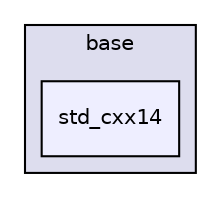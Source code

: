 digraph "include/deal.II/base/std_cxx14" {
  compound=true
  node [ fontsize="10", fontname="Helvetica"];
  edge [ labelfontsize="10", labelfontname="Helvetica"];
  subgraph clusterdir_90a2ad6518b731f1dc196d14153b8b6b {
    graph [ bgcolor="#ddddee", pencolor="black", label="base" fontname="Helvetica", fontsize="10", URL="dir_90a2ad6518b731f1dc196d14153b8b6b.html"]
  dir_e31a25c1e7c1dd93c81093890a4d832d [shape=box, label="std_cxx14", style="filled", fillcolor="#eeeeff", pencolor="black", URL="dir_e31a25c1e7c1dd93c81093890a4d832d.html"];
  }
}
